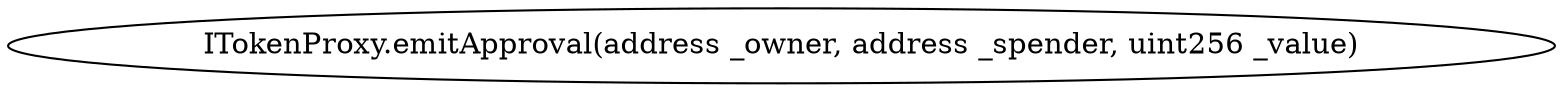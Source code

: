 digraph "" {
	graph [bb="0,0,636.7,36"];
	node [label="\N"];
	"ITokenProxy.emitApproval(address _owner, address _spender, uint256 _value)"	 [height=0.5,
		pos="318.35,18",
		width=8.8431];
}
digraph "" {
	graph [bb="0,0,636.7,36"];
	node [label="\N"];
	"ITokenProxy.emitApproval(address _owner, address _spender, uint256 _value)"	 [height=0.5,
		pos="318.35,18",
		width=8.8431];
}
digraph "" {
	graph [bb="0,0,636.7,36"];
	node [label="\N"];
	"ITokenProxy.emitApproval(address _owner, address _spender, uint256 _value)"	 [height=0.5,
		pos="318.35,18",
		width=8.8431];
}
digraph "" {
	graph [bb="0,0,636.7,36"];
	node [label="\N"];
	"ITokenProxy.emitApproval(address _owner, address _spender, uint256 _value)"	 [height=0.5,
		pos="318.35,18",
		width=8.8431];
}
digraph "" {
	graph [bb="0,0,636.7,36"];
	node [label="\N"];
	"ITokenProxy.emitApproval(address _owner, address _spender, uint256 _value)"	 [height=0.5,
		pos="318.35,18",
		width=8.8431];
}
